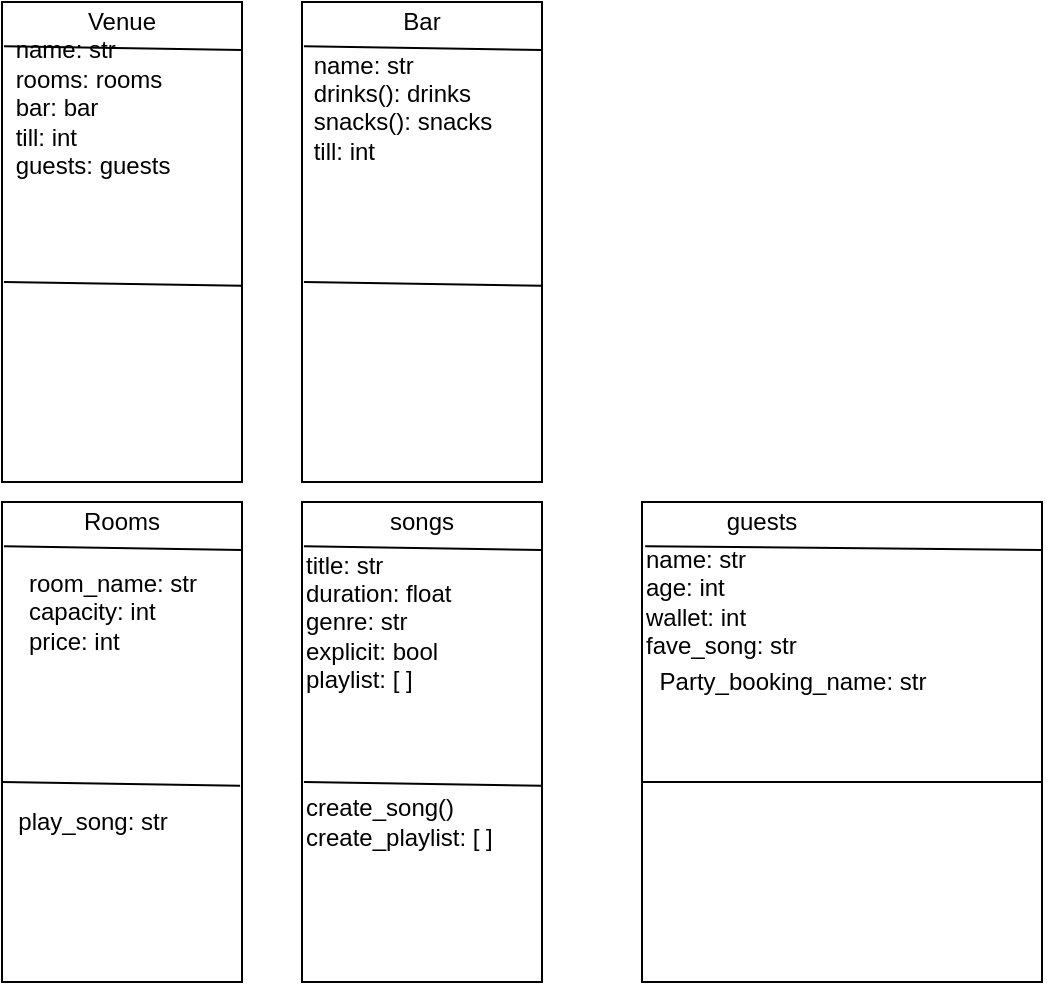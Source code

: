 <mxfile version="13.7.9" type="device"><diagram id="vd8EcCB27VCpiN2Z-uEW" name="Page-1"><mxGraphModel dx="946" dy="1800" grid="1" gridSize="10" guides="1" tooltips="1" connect="1" arrows="1" fold="1" page="1" pageScale="1" pageWidth="827" pageHeight="1169" math="0" shadow="0"><root><mxCell id="0"/><mxCell id="1" parent="0"/><mxCell id="QURt_aAKWT1UAu6diXEU-1" value="" style="rounded=0;whiteSpace=wrap;html=1;" vertex="1" parent="1"><mxGeometry x="80" y="200" width="120" height="240" as="geometry"/></mxCell><mxCell id="QURt_aAKWT1UAu6diXEU-2" value="Rooms" style="text;html=1;strokeColor=none;fillColor=none;align=center;verticalAlign=middle;whiteSpace=wrap;rounded=0;" vertex="1" parent="1"><mxGeometry x="120" y="200" width="40" height="20" as="geometry"/></mxCell><mxCell id="QURt_aAKWT1UAu6diXEU-6" value="" style="endArrow=none;html=1;exitX=0.008;exitY=0.092;exitDx=0;exitDy=0;exitPerimeter=0;entryX=1;entryY=0.1;entryDx=0;entryDy=0;entryPerimeter=0;" edge="1" parent="1" source="QURt_aAKWT1UAu6diXEU-1" target="QURt_aAKWT1UAu6diXEU-1"><mxGeometry width="50" height="50" relative="1" as="geometry"><mxPoint x="390" y="350" as="sourcePoint"/><mxPoint x="440" y="300" as="targetPoint"/></mxGeometry></mxCell><mxCell id="QURt_aAKWT1UAu6diXEU-7" value="" style="endArrow=none;html=1;exitX=0.008;exitY=0.092;exitDx=0;exitDy=0;exitPerimeter=0;entryX=1;entryY=0.1;entryDx=0;entryDy=0;entryPerimeter=0;" edge="1" parent="1"><mxGeometry width="50" height="50" relative="1" as="geometry"><mxPoint x="80.0" y="340.0" as="sourcePoint"/><mxPoint x="199.04" y="341.92" as="targetPoint"/></mxGeometry></mxCell><mxCell id="QURt_aAKWT1UAu6diXEU-8" value="" style="rounded=0;whiteSpace=wrap;html=1;" vertex="1" parent="1"><mxGeometry x="230" y="200" width="120" height="240" as="geometry"/></mxCell><mxCell id="QURt_aAKWT1UAu6diXEU-9" value="songs" style="text;html=1;strokeColor=none;fillColor=none;align=center;verticalAlign=middle;whiteSpace=wrap;rounded=0;" vertex="1" parent="1"><mxGeometry x="270" y="200" width="40" height="20" as="geometry"/></mxCell><mxCell id="QURt_aAKWT1UAu6diXEU-10" value="" style="endArrow=none;html=1;exitX=0.008;exitY=0.092;exitDx=0;exitDy=0;exitPerimeter=0;entryX=1;entryY=0.1;entryDx=0;entryDy=0;entryPerimeter=0;" edge="1" parent="1" source="QURt_aAKWT1UAu6diXEU-8" target="QURt_aAKWT1UAu6diXEU-8"><mxGeometry width="50" height="50" relative="1" as="geometry"><mxPoint x="400" y="360" as="sourcePoint"/><mxPoint x="450" y="310" as="targetPoint"/></mxGeometry></mxCell><mxCell id="QURt_aAKWT1UAu6diXEU-11" value="" style="endArrow=none;html=1;exitX=0.008;exitY=0.092;exitDx=0;exitDy=0;exitPerimeter=0;entryX=1;entryY=0.1;entryDx=0;entryDy=0;entryPerimeter=0;" edge="1" parent="1"><mxGeometry width="50" height="50" relative="1" as="geometry"><mxPoint x="230.96" y="340" as="sourcePoint"/><mxPoint x="350" y="341.92" as="targetPoint"/></mxGeometry></mxCell><mxCell id="QURt_aAKWT1UAu6diXEU-12" value="" style="rounded=0;whiteSpace=wrap;html=1;" vertex="1" parent="1"><mxGeometry x="400" y="200" width="200" height="240" as="geometry"/></mxCell><mxCell id="QURt_aAKWT1UAu6diXEU-13" value="guests" style="text;html=1;strokeColor=none;fillColor=none;align=center;verticalAlign=middle;whiteSpace=wrap;rounded=0;" vertex="1" parent="1"><mxGeometry x="440" y="200" width="40" height="20" as="geometry"/></mxCell><mxCell id="QURt_aAKWT1UAu6diXEU-14" value="" style="endArrow=none;html=1;exitX=0.008;exitY=0.092;exitDx=0;exitDy=0;exitPerimeter=0;entryX=1;entryY=0.1;entryDx=0;entryDy=0;entryPerimeter=0;" edge="1" parent="1" source="QURt_aAKWT1UAu6diXEU-12" target="QURt_aAKWT1UAu6diXEU-12"><mxGeometry width="50" height="50" relative="1" as="geometry"><mxPoint x="710" y="350" as="sourcePoint"/><mxPoint x="760" y="300" as="targetPoint"/></mxGeometry></mxCell><mxCell id="QURt_aAKWT1UAu6diXEU-15" value="" style="endArrow=none;html=1;exitX=0.008;exitY=0.092;exitDx=0;exitDy=0;exitPerimeter=0;" edge="1" parent="1" target="QURt_aAKWT1UAu6diXEU-12"><mxGeometry width="50" height="50" relative="1" as="geometry"><mxPoint x="400" y="340" as="sourcePoint"/><mxPoint x="519.04" y="341.92" as="targetPoint"/><Array as="points"><mxPoint x="600" y="340"/></Array></mxGeometry></mxCell><mxCell id="QURt_aAKWT1UAu6diXEU-16" value="&lt;div style=&quot;text-align: left&quot;&gt;&lt;span&gt;room_name: str&lt;/span&gt;&lt;/div&gt;&lt;div style=&quot;text-align: left&quot;&gt;&lt;span&gt;capacity: int&lt;/span&gt;&lt;/div&gt;&lt;div style=&quot;text-align: left&quot;&gt;&lt;span&gt;price: int&lt;/span&gt;&lt;/div&gt;" style="text;html=1;align=center;verticalAlign=middle;resizable=0;points=[];autosize=1;" vertex="1" parent="1"><mxGeometry x="85" y="230" width="100" height="50" as="geometry"/></mxCell><mxCell id="QURt_aAKWT1UAu6diXEU-17" value="play_song: str&lt;br&gt;" style="text;html=1;align=center;verticalAlign=middle;resizable=0;points=[];autosize=1;" vertex="1" parent="1"><mxGeometry x="80" y="350" width="90" height="20" as="geometry"/></mxCell><mxCell id="QURt_aAKWT1UAu6diXEU-19" value="" style="rounded=0;whiteSpace=wrap;html=1;" vertex="1" parent="1"><mxGeometry x="80" y="-50" width="120" height="240" as="geometry"/></mxCell><mxCell id="QURt_aAKWT1UAu6diXEU-20" value="Venue" style="text;html=1;strokeColor=none;fillColor=none;align=center;verticalAlign=middle;whiteSpace=wrap;rounded=0;" vertex="1" parent="1"><mxGeometry x="120" y="-50" width="40" height="20" as="geometry"/></mxCell><mxCell id="QURt_aAKWT1UAu6diXEU-21" value="" style="endArrow=none;html=1;exitX=0.008;exitY=0.092;exitDx=0;exitDy=0;exitPerimeter=0;entryX=1;entryY=0.1;entryDx=0;entryDy=0;entryPerimeter=0;" edge="1" parent="1" source="QURt_aAKWT1UAu6diXEU-19" target="QURt_aAKWT1UAu6diXEU-19"><mxGeometry width="50" height="50" relative="1" as="geometry"><mxPoint x="250" y="110" as="sourcePoint"/><mxPoint x="300" y="60" as="targetPoint"/></mxGeometry></mxCell><mxCell id="QURt_aAKWT1UAu6diXEU-22" value="" style="endArrow=none;html=1;exitX=0.008;exitY=0.092;exitDx=0;exitDy=0;exitPerimeter=0;entryX=1;entryY=0.1;entryDx=0;entryDy=0;entryPerimeter=0;" edge="1" parent="1"><mxGeometry width="50" height="50" relative="1" as="geometry"><mxPoint x="80.96" y="90" as="sourcePoint"/><mxPoint x="200" y="91.92" as="targetPoint"/></mxGeometry></mxCell><mxCell id="QURt_aAKWT1UAu6diXEU-23" value="" style="rounded=0;whiteSpace=wrap;html=1;" vertex="1" parent="1"><mxGeometry x="230" y="-50" width="120" height="240" as="geometry"/></mxCell><mxCell id="QURt_aAKWT1UAu6diXEU-24" value="Bar" style="text;html=1;strokeColor=none;fillColor=none;align=center;verticalAlign=middle;whiteSpace=wrap;rounded=0;" vertex="1" parent="1"><mxGeometry x="270" y="-50" width="40" height="20" as="geometry"/></mxCell><mxCell id="QURt_aAKWT1UAu6diXEU-25" value="" style="endArrow=none;html=1;exitX=0.008;exitY=0.092;exitDx=0;exitDy=0;exitPerimeter=0;entryX=1;entryY=0.1;entryDx=0;entryDy=0;entryPerimeter=0;" edge="1" parent="1" source="QURt_aAKWT1UAu6diXEU-23" target="QURt_aAKWT1UAu6diXEU-23"><mxGeometry width="50" height="50" relative="1" as="geometry"><mxPoint x="400" y="110" as="sourcePoint"/><mxPoint x="450" y="60" as="targetPoint"/></mxGeometry></mxCell><mxCell id="QURt_aAKWT1UAu6diXEU-26" value="" style="endArrow=none;html=1;exitX=0.008;exitY=0.092;exitDx=0;exitDy=0;exitPerimeter=0;entryX=1;entryY=0.1;entryDx=0;entryDy=0;entryPerimeter=0;" edge="1" parent="1"><mxGeometry width="50" height="50" relative="1" as="geometry"><mxPoint x="230.96" y="90" as="sourcePoint"/><mxPoint x="350" y="91.92" as="targetPoint"/></mxGeometry></mxCell><mxCell id="QURt_aAKWT1UAu6diXEU-27" value="&lt;div style=&quot;text-align: left&quot;&gt;&lt;span&gt;name: str&lt;/span&gt;&lt;/div&gt;&lt;div style=&quot;text-align: left&quot;&gt;&lt;span&gt;drinks(): drinks&lt;/span&gt;&lt;/div&gt;&lt;div style=&quot;text-align: left&quot;&gt;&lt;span&gt;snacks(): snacks&lt;/span&gt;&lt;/div&gt;&lt;div style=&quot;text-align: left&quot;&gt;&lt;span&gt;till: int&lt;/span&gt;&lt;/div&gt;&lt;div style=&quot;text-align: left&quot;&gt;&lt;br&gt;&lt;/div&gt;" style="text;html=1;align=center;verticalAlign=middle;resizable=0;points=[];autosize=1;" vertex="1" parent="1"><mxGeometry x="230" y="-30" width="100" height="80" as="geometry"/></mxCell><mxCell id="QURt_aAKWT1UAu6diXEU-28" value="name: str&lt;br&gt;age: int&lt;br&gt;wallet: int&lt;br&gt;fave_song: str" style="text;html=1;align=left;verticalAlign=middle;resizable=0;points=[];autosize=1;" vertex="1" parent="1"><mxGeometry x="400" y="220" width="90" height="60" as="geometry"/></mxCell><mxCell id="QURt_aAKWT1UAu6diXEU-29" value="Party_booking_name: str" style="text;html=1;align=center;verticalAlign=middle;resizable=0;points=[];autosize=1;" vertex="1" parent="1"><mxGeometry x="400" y="280" width="150" height="20" as="geometry"/></mxCell><mxCell id="QURt_aAKWT1UAu6diXEU-31" value="title: str&lt;br&gt;duration: float&lt;br&gt;genre: str&lt;br&gt;explicit: bool&lt;br&gt;playlist: [ ]" style="text;html=1;align=left;verticalAlign=middle;resizable=0;points=[];autosize=1;" vertex="1" parent="1"><mxGeometry x="230" y="220" width="90" height="80" as="geometry"/></mxCell><mxCell id="QURt_aAKWT1UAu6diXEU-32" value="create_song()&lt;br&gt;create_playlist: [ ]" style="text;html=1;align=left;verticalAlign=middle;resizable=0;points=[];autosize=1;" vertex="1" parent="1"><mxGeometry x="230" y="345" width="110" height="30" as="geometry"/></mxCell><mxCell id="QURt_aAKWT1UAu6diXEU-33" value="&lt;div style=&quot;text-align: left&quot;&gt;&lt;span&gt;name: str&lt;/span&gt;&lt;/div&gt;&lt;div style=&quot;text-align: left&quot;&gt;&lt;span&gt;rooms: rooms&lt;/span&gt;&lt;/div&gt;&lt;div style=&quot;text-align: left&quot;&gt;&lt;span&gt;bar: bar&lt;/span&gt;&lt;/div&gt;&lt;div style=&quot;text-align: left&quot;&gt;&lt;span&gt;till: int&lt;/span&gt;&lt;/div&gt;&lt;div style=&quot;text-align: left&quot;&gt;&lt;span&gt;guests: guests&lt;/span&gt;&lt;/div&gt;&lt;div style=&quot;text-align: left&quot;&gt;&lt;span&gt;&lt;br&gt;&lt;/span&gt;&lt;/div&gt;" style="text;html=1;align=center;verticalAlign=middle;resizable=0;points=[];autosize=1;" vertex="1" parent="1"><mxGeometry x="80" y="-35" width="90" height="90" as="geometry"/></mxCell></root></mxGraphModel></diagram></mxfile>